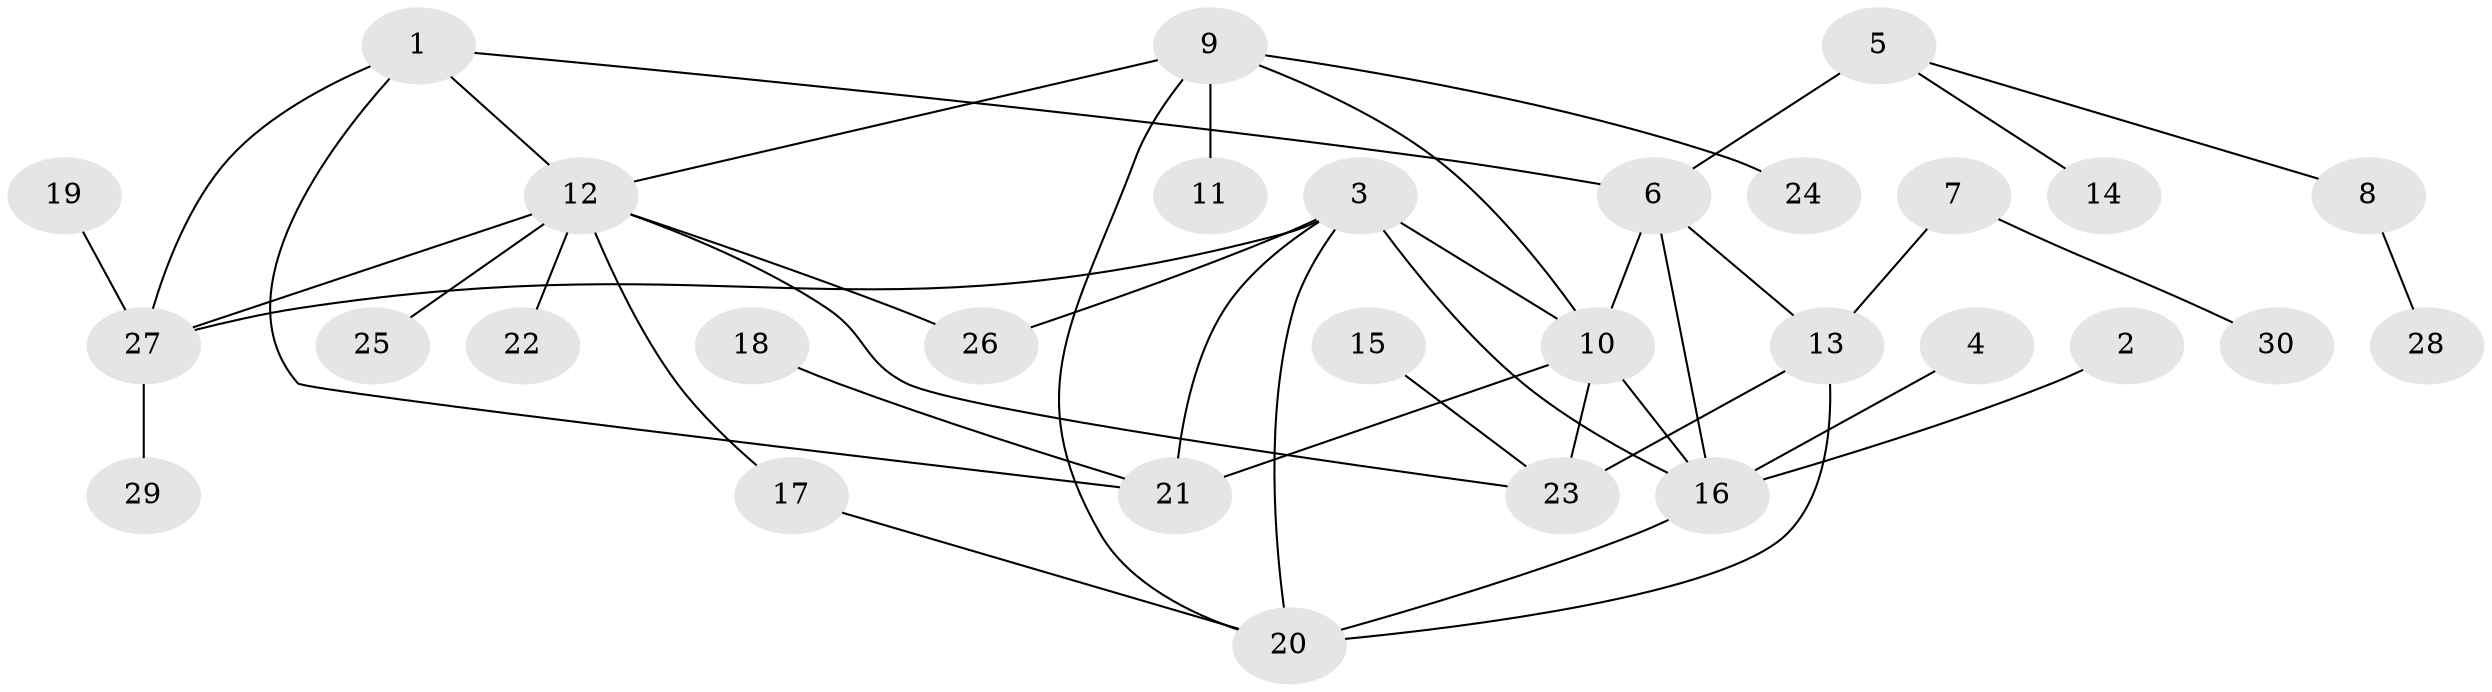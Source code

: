 // original degree distribution, {6: 0.08333333333333333, 5: 0.05, 10: 0.016666666666666666, 7: 0.05, 4: 0.03333333333333333, 3: 0.05, 2: 0.23333333333333334, 1: 0.48333333333333334}
// Generated by graph-tools (version 1.1) at 2025/02/03/09/25 03:02:37]
// undirected, 30 vertices, 43 edges
graph export_dot {
graph [start="1"]
  node [color=gray90,style=filled];
  1;
  2;
  3;
  4;
  5;
  6;
  7;
  8;
  9;
  10;
  11;
  12;
  13;
  14;
  15;
  16;
  17;
  18;
  19;
  20;
  21;
  22;
  23;
  24;
  25;
  26;
  27;
  28;
  29;
  30;
  1 -- 6 [weight=1.0];
  1 -- 12 [weight=1.0];
  1 -- 21 [weight=1.0];
  1 -- 27 [weight=1.0];
  2 -- 16 [weight=1.0];
  3 -- 10 [weight=1.0];
  3 -- 16 [weight=1.0];
  3 -- 20 [weight=1.0];
  3 -- 21 [weight=1.0];
  3 -- 26 [weight=1.0];
  3 -- 27 [weight=1.0];
  4 -- 16 [weight=1.0];
  5 -- 6 [weight=2.0];
  5 -- 8 [weight=1.0];
  5 -- 14 [weight=1.0];
  6 -- 10 [weight=1.0];
  6 -- 13 [weight=1.0];
  6 -- 16 [weight=1.0];
  7 -- 13 [weight=1.0];
  7 -- 30 [weight=1.0];
  8 -- 28 [weight=1.0];
  9 -- 10 [weight=1.0];
  9 -- 11 [weight=1.0];
  9 -- 12 [weight=1.0];
  9 -- 20 [weight=1.0];
  9 -- 24 [weight=1.0];
  10 -- 16 [weight=1.0];
  10 -- 21 [weight=1.0];
  10 -- 23 [weight=1.0];
  12 -- 17 [weight=1.0];
  12 -- 22 [weight=1.0];
  12 -- 23 [weight=1.0];
  12 -- 25 [weight=1.0];
  12 -- 26 [weight=1.0];
  12 -- 27 [weight=1.0];
  13 -- 20 [weight=1.0];
  13 -- 23 [weight=2.0];
  15 -- 23 [weight=1.0];
  16 -- 20 [weight=1.0];
  17 -- 20 [weight=1.0];
  18 -- 21 [weight=1.0];
  19 -- 27 [weight=1.0];
  27 -- 29 [weight=1.0];
}
